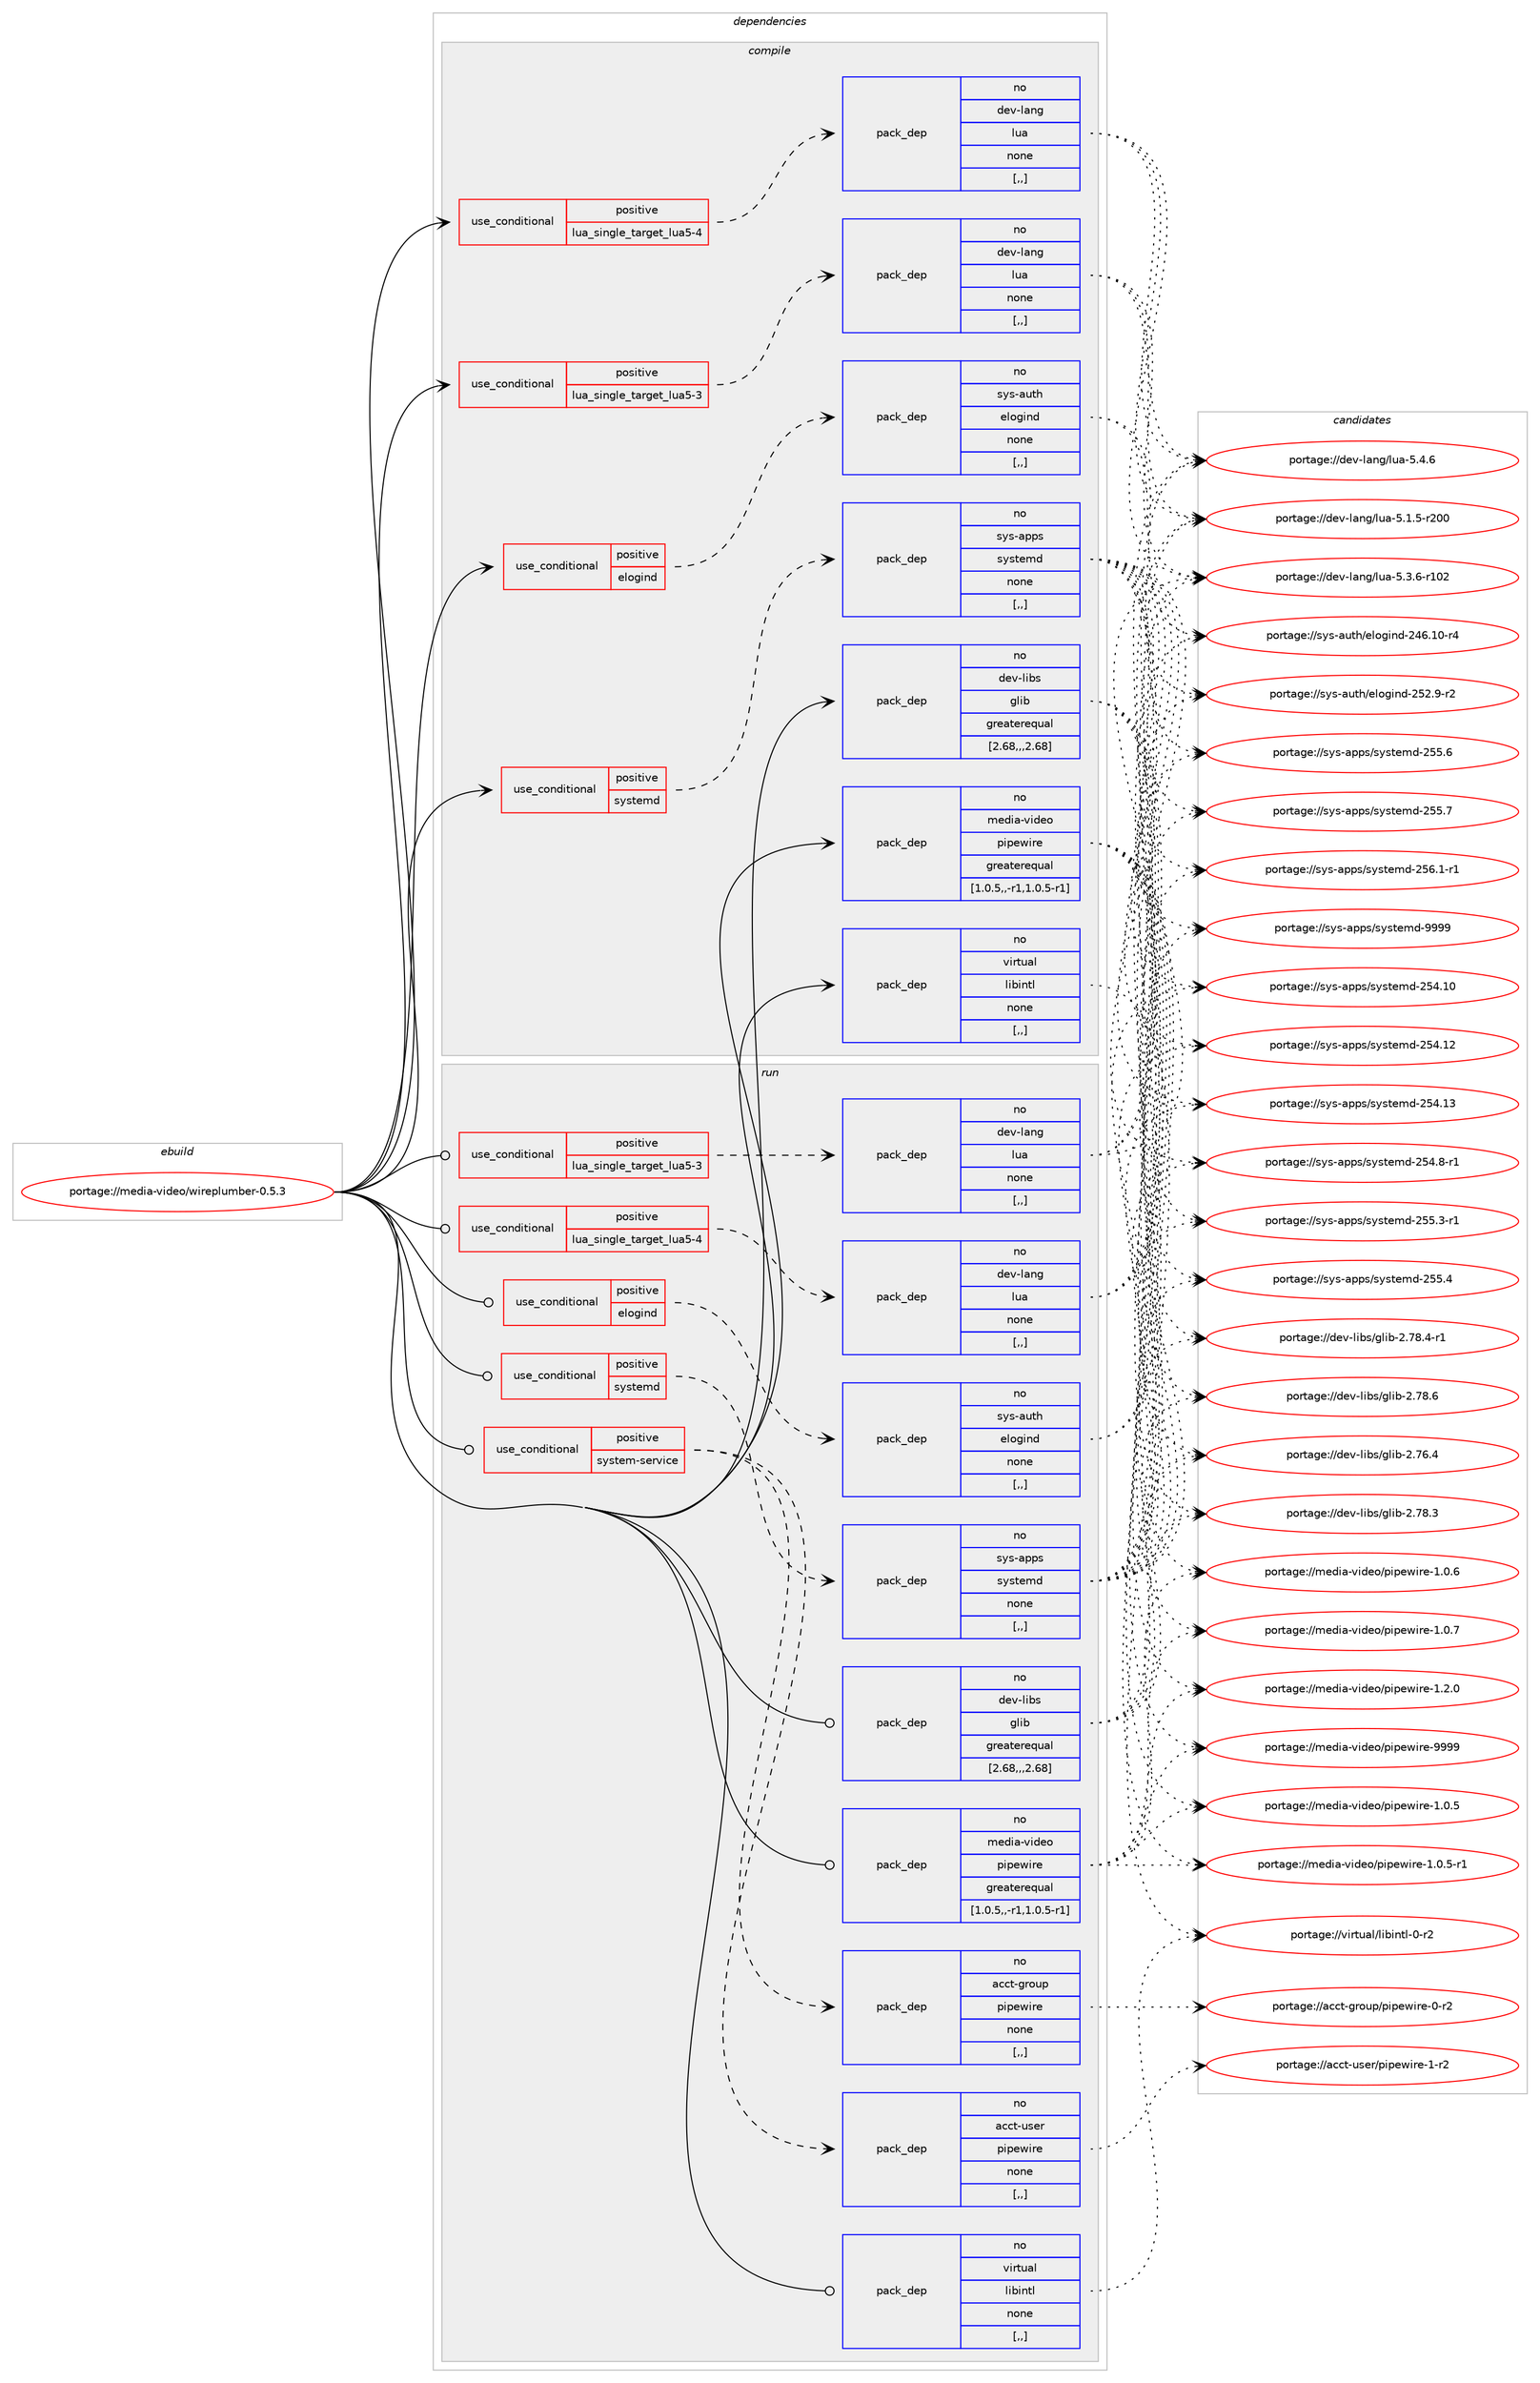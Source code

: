 digraph prolog {

# *************
# Graph options
# *************

newrank=true;
concentrate=true;
compound=true;
graph [rankdir=LR,fontname=Helvetica,fontsize=10,ranksep=1.5];#, ranksep=2.5, nodesep=0.2];
edge  [arrowhead=vee];
node  [fontname=Helvetica,fontsize=10];

# **********
# The ebuild
# **********

subgraph cluster_leftcol {
color=gray;
rank=same;
label=<<i>ebuild</i>>;
id [label="portage://media-video/wireplumber-0.5.3", color=red, width=4, href="../media-video/wireplumber-0.5.3.svg"];
}

# ****************
# The dependencies
# ****************

subgraph cluster_midcol {
color=gray;
label=<<i>dependencies</i>>;
subgraph cluster_compile {
fillcolor="#eeeeee";
style=filled;
label=<<i>compile</i>>;
subgraph cond84394 {
dependency328194 [label=<<TABLE BORDER="0" CELLBORDER="1" CELLSPACING="0" CELLPADDING="4"><TR><TD ROWSPAN="3" CELLPADDING="10">use_conditional</TD></TR><TR><TD>positive</TD></TR><TR><TD>elogind</TD></TR></TABLE>>, shape=none, color=red];
subgraph pack241313 {
dependency328195 [label=<<TABLE BORDER="0" CELLBORDER="1" CELLSPACING="0" CELLPADDING="4" WIDTH="220"><TR><TD ROWSPAN="6" CELLPADDING="30">pack_dep</TD></TR><TR><TD WIDTH="110">no</TD></TR><TR><TD>sys-auth</TD></TR><TR><TD>elogind</TD></TR><TR><TD>none</TD></TR><TR><TD>[,,]</TD></TR></TABLE>>, shape=none, color=blue];
}
dependency328194:e -> dependency328195:w [weight=20,style="dashed",arrowhead="vee"];
}
id:e -> dependency328194:w [weight=20,style="solid",arrowhead="vee"];
subgraph cond84395 {
dependency328196 [label=<<TABLE BORDER="0" CELLBORDER="1" CELLSPACING="0" CELLPADDING="4"><TR><TD ROWSPAN="3" CELLPADDING="10">use_conditional</TD></TR><TR><TD>positive</TD></TR><TR><TD>lua_single_target_lua5-3</TD></TR></TABLE>>, shape=none, color=red];
subgraph pack241314 {
dependency328197 [label=<<TABLE BORDER="0" CELLBORDER="1" CELLSPACING="0" CELLPADDING="4" WIDTH="220"><TR><TD ROWSPAN="6" CELLPADDING="30">pack_dep</TD></TR><TR><TD WIDTH="110">no</TD></TR><TR><TD>dev-lang</TD></TR><TR><TD>lua</TD></TR><TR><TD>none</TD></TR><TR><TD>[,,]</TD></TR></TABLE>>, shape=none, color=blue];
}
dependency328196:e -> dependency328197:w [weight=20,style="dashed",arrowhead="vee"];
}
id:e -> dependency328196:w [weight=20,style="solid",arrowhead="vee"];
subgraph cond84396 {
dependency328198 [label=<<TABLE BORDER="0" CELLBORDER="1" CELLSPACING="0" CELLPADDING="4"><TR><TD ROWSPAN="3" CELLPADDING="10">use_conditional</TD></TR><TR><TD>positive</TD></TR><TR><TD>lua_single_target_lua5-4</TD></TR></TABLE>>, shape=none, color=red];
subgraph pack241315 {
dependency328199 [label=<<TABLE BORDER="0" CELLBORDER="1" CELLSPACING="0" CELLPADDING="4" WIDTH="220"><TR><TD ROWSPAN="6" CELLPADDING="30">pack_dep</TD></TR><TR><TD WIDTH="110">no</TD></TR><TR><TD>dev-lang</TD></TR><TR><TD>lua</TD></TR><TR><TD>none</TD></TR><TR><TD>[,,]</TD></TR></TABLE>>, shape=none, color=blue];
}
dependency328198:e -> dependency328199:w [weight=20,style="dashed",arrowhead="vee"];
}
id:e -> dependency328198:w [weight=20,style="solid",arrowhead="vee"];
subgraph cond84397 {
dependency328200 [label=<<TABLE BORDER="0" CELLBORDER="1" CELLSPACING="0" CELLPADDING="4"><TR><TD ROWSPAN="3" CELLPADDING="10">use_conditional</TD></TR><TR><TD>positive</TD></TR><TR><TD>systemd</TD></TR></TABLE>>, shape=none, color=red];
subgraph pack241316 {
dependency328201 [label=<<TABLE BORDER="0" CELLBORDER="1" CELLSPACING="0" CELLPADDING="4" WIDTH="220"><TR><TD ROWSPAN="6" CELLPADDING="30">pack_dep</TD></TR><TR><TD WIDTH="110">no</TD></TR><TR><TD>sys-apps</TD></TR><TR><TD>systemd</TD></TR><TR><TD>none</TD></TR><TR><TD>[,,]</TD></TR></TABLE>>, shape=none, color=blue];
}
dependency328200:e -> dependency328201:w [weight=20,style="dashed",arrowhead="vee"];
}
id:e -> dependency328200:w [weight=20,style="solid",arrowhead="vee"];
subgraph pack241317 {
dependency328202 [label=<<TABLE BORDER="0" CELLBORDER="1" CELLSPACING="0" CELLPADDING="4" WIDTH="220"><TR><TD ROWSPAN="6" CELLPADDING="30">pack_dep</TD></TR><TR><TD WIDTH="110">no</TD></TR><TR><TD>dev-libs</TD></TR><TR><TD>glib</TD></TR><TR><TD>greaterequal</TD></TR><TR><TD>[2.68,,,2.68]</TD></TR></TABLE>>, shape=none, color=blue];
}
id:e -> dependency328202:w [weight=20,style="solid",arrowhead="vee"];
subgraph pack241318 {
dependency328203 [label=<<TABLE BORDER="0" CELLBORDER="1" CELLSPACING="0" CELLPADDING="4" WIDTH="220"><TR><TD ROWSPAN="6" CELLPADDING="30">pack_dep</TD></TR><TR><TD WIDTH="110">no</TD></TR><TR><TD>media-video</TD></TR><TR><TD>pipewire</TD></TR><TR><TD>greaterequal</TD></TR><TR><TD>[1.0.5,,-r1,1.0.5-r1]</TD></TR></TABLE>>, shape=none, color=blue];
}
id:e -> dependency328203:w [weight=20,style="solid",arrowhead="vee"];
subgraph pack241319 {
dependency328204 [label=<<TABLE BORDER="0" CELLBORDER="1" CELLSPACING="0" CELLPADDING="4" WIDTH="220"><TR><TD ROWSPAN="6" CELLPADDING="30">pack_dep</TD></TR><TR><TD WIDTH="110">no</TD></TR><TR><TD>virtual</TD></TR><TR><TD>libintl</TD></TR><TR><TD>none</TD></TR><TR><TD>[,,]</TD></TR></TABLE>>, shape=none, color=blue];
}
id:e -> dependency328204:w [weight=20,style="solid",arrowhead="vee"];
}
subgraph cluster_compileandrun {
fillcolor="#eeeeee";
style=filled;
label=<<i>compile and run</i>>;
}
subgraph cluster_run {
fillcolor="#eeeeee";
style=filled;
label=<<i>run</i>>;
subgraph cond84398 {
dependency328205 [label=<<TABLE BORDER="0" CELLBORDER="1" CELLSPACING="0" CELLPADDING="4"><TR><TD ROWSPAN="3" CELLPADDING="10">use_conditional</TD></TR><TR><TD>positive</TD></TR><TR><TD>elogind</TD></TR></TABLE>>, shape=none, color=red];
subgraph pack241320 {
dependency328206 [label=<<TABLE BORDER="0" CELLBORDER="1" CELLSPACING="0" CELLPADDING="4" WIDTH="220"><TR><TD ROWSPAN="6" CELLPADDING="30">pack_dep</TD></TR><TR><TD WIDTH="110">no</TD></TR><TR><TD>sys-auth</TD></TR><TR><TD>elogind</TD></TR><TR><TD>none</TD></TR><TR><TD>[,,]</TD></TR></TABLE>>, shape=none, color=blue];
}
dependency328205:e -> dependency328206:w [weight=20,style="dashed",arrowhead="vee"];
}
id:e -> dependency328205:w [weight=20,style="solid",arrowhead="odot"];
subgraph cond84399 {
dependency328207 [label=<<TABLE BORDER="0" CELLBORDER="1" CELLSPACING="0" CELLPADDING="4"><TR><TD ROWSPAN="3" CELLPADDING="10">use_conditional</TD></TR><TR><TD>positive</TD></TR><TR><TD>lua_single_target_lua5-3</TD></TR></TABLE>>, shape=none, color=red];
subgraph pack241321 {
dependency328208 [label=<<TABLE BORDER="0" CELLBORDER="1" CELLSPACING="0" CELLPADDING="4" WIDTH="220"><TR><TD ROWSPAN="6" CELLPADDING="30">pack_dep</TD></TR><TR><TD WIDTH="110">no</TD></TR><TR><TD>dev-lang</TD></TR><TR><TD>lua</TD></TR><TR><TD>none</TD></TR><TR><TD>[,,]</TD></TR></TABLE>>, shape=none, color=blue];
}
dependency328207:e -> dependency328208:w [weight=20,style="dashed",arrowhead="vee"];
}
id:e -> dependency328207:w [weight=20,style="solid",arrowhead="odot"];
subgraph cond84400 {
dependency328209 [label=<<TABLE BORDER="0" CELLBORDER="1" CELLSPACING="0" CELLPADDING="4"><TR><TD ROWSPAN="3" CELLPADDING="10">use_conditional</TD></TR><TR><TD>positive</TD></TR><TR><TD>lua_single_target_lua5-4</TD></TR></TABLE>>, shape=none, color=red];
subgraph pack241322 {
dependency328210 [label=<<TABLE BORDER="0" CELLBORDER="1" CELLSPACING="0" CELLPADDING="4" WIDTH="220"><TR><TD ROWSPAN="6" CELLPADDING="30">pack_dep</TD></TR><TR><TD WIDTH="110">no</TD></TR><TR><TD>dev-lang</TD></TR><TR><TD>lua</TD></TR><TR><TD>none</TD></TR><TR><TD>[,,]</TD></TR></TABLE>>, shape=none, color=blue];
}
dependency328209:e -> dependency328210:w [weight=20,style="dashed",arrowhead="vee"];
}
id:e -> dependency328209:w [weight=20,style="solid",arrowhead="odot"];
subgraph cond84401 {
dependency328211 [label=<<TABLE BORDER="0" CELLBORDER="1" CELLSPACING="0" CELLPADDING="4"><TR><TD ROWSPAN="3" CELLPADDING="10">use_conditional</TD></TR><TR><TD>positive</TD></TR><TR><TD>system-service</TD></TR></TABLE>>, shape=none, color=red];
subgraph pack241323 {
dependency328212 [label=<<TABLE BORDER="0" CELLBORDER="1" CELLSPACING="0" CELLPADDING="4" WIDTH="220"><TR><TD ROWSPAN="6" CELLPADDING="30">pack_dep</TD></TR><TR><TD WIDTH="110">no</TD></TR><TR><TD>acct-user</TD></TR><TR><TD>pipewire</TD></TR><TR><TD>none</TD></TR><TR><TD>[,,]</TD></TR></TABLE>>, shape=none, color=blue];
}
dependency328211:e -> dependency328212:w [weight=20,style="dashed",arrowhead="vee"];
subgraph pack241324 {
dependency328213 [label=<<TABLE BORDER="0" CELLBORDER="1" CELLSPACING="0" CELLPADDING="4" WIDTH="220"><TR><TD ROWSPAN="6" CELLPADDING="30">pack_dep</TD></TR><TR><TD WIDTH="110">no</TD></TR><TR><TD>acct-group</TD></TR><TR><TD>pipewire</TD></TR><TR><TD>none</TD></TR><TR><TD>[,,]</TD></TR></TABLE>>, shape=none, color=blue];
}
dependency328211:e -> dependency328213:w [weight=20,style="dashed",arrowhead="vee"];
}
id:e -> dependency328211:w [weight=20,style="solid",arrowhead="odot"];
subgraph cond84402 {
dependency328214 [label=<<TABLE BORDER="0" CELLBORDER="1" CELLSPACING="0" CELLPADDING="4"><TR><TD ROWSPAN="3" CELLPADDING="10">use_conditional</TD></TR><TR><TD>positive</TD></TR><TR><TD>systemd</TD></TR></TABLE>>, shape=none, color=red];
subgraph pack241325 {
dependency328215 [label=<<TABLE BORDER="0" CELLBORDER="1" CELLSPACING="0" CELLPADDING="4" WIDTH="220"><TR><TD ROWSPAN="6" CELLPADDING="30">pack_dep</TD></TR><TR><TD WIDTH="110">no</TD></TR><TR><TD>sys-apps</TD></TR><TR><TD>systemd</TD></TR><TR><TD>none</TD></TR><TR><TD>[,,]</TD></TR></TABLE>>, shape=none, color=blue];
}
dependency328214:e -> dependency328215:w [weight=20,style="dashed",arrowhead="vee"];
}
id:e -> dependency328214:w [weight=20,style="solid",arrowhead="odot"];
subgraph pack241326 {
dependency328216 [label=<<TABLE BORDER="0" CELLBORDER="1" CELLSPACING="0" CELLPADDING="4" WIDTH="220"><TR><TD ROWSPAN="6" CELLPADDING="30">pack_dep</TD></TR><TR><TD WIDTH="110">no</TD></TR><TR><TD>dev-libs</TD></TR><TR><TD>glib</TD></TR><TR><TD>greaterequal</TD></TR><TR><TD>[2.68,,,2.68]</TD></TR></TABLE>>, shape=none, color=blue];
}
id:e -> dependency328216:w [weight=20,style="solid",arrowhead="odot"];
subgraph pack241327 {
dependency328217 [label=<<TABLE BORDER="0" CELLBORDER="1" CELLSPACING="0" CELLPADDING="4" WIDTH="220"><TR><TD ROWSPAN="6" CELLPADDING="30">pack_dep</TD></TR><TR><TD WIDTH="110">no</TD></TR><TR><TD>media-video</TD></TR><TR><TD>pipewire</TD></TR><TR><TD>greaterequal</TD></TR><TR><TD>[1.0.5,,-r1,1.0.5-r1]</TD></TR></TABLE>>, shape=none, color=blue];
}
id:e -> dependency328217:w [weight=20,style="solid",arrowhead="odot"];
subgraph pack241328 {
dependency328218 [label=<<TABLE BORDER="0" CELLBORDER="1" CELLSPACING="0" CELLPADDING="4" WIDTH="220"><TR><TD ROWSPAN="6" CELLPADDING="30">pack_dep</TD></TR><TR><TD WIDTH="110">no</TD></TR><TR><TD>virtual</TD></TR><TR><TD>libintl</TD></TR><TR><TD>none</TD></TR><TR><TD>[,,]</TD></TR></TABLE>>, shape=none, color=blue];
}
id:e -> dependency328218:w [weight=20,style="solid",arrowhead="odot"];
}
}

# **************
# The candidates
# **************

subgraph cluster_choices {
rank=same;
color=gray;
label=<<i>candidates</i>>;

subgraph choice241313 {
color=black;
nodesep=1;
choice115121115459711711610447101108111103105110100455052544649484511452 [label="portage://sys-auth/elogind-246.10-r4", color=red, width=4,href="../sys-auth/elogind-246.10-r4.svg"];
choice1151211154597117116104471011081111031051101004550535046574511450 [label="portage://sys-auth/elogind-252.9-r2", color=red, width=4,href="../sys-auth/elogind-252.9-r2.svg"];
dependency328195:e -> choice115121115459711711610447101108111103105110100455052544649484511452:w [style=dotted,weight="100"];
dependency328195:e -> choice1151211154597117116104471011081111031051101004550535046574511450:w [style=dotted,weight="100"];
}
subgraph choice241314 {
color=black;
nodesep=1;
choice1001011184510897110103471081179745534649465345114504848 [label="portage://dev-lang/lua-5.1.5-r200", color=red, width=4,href="../dev-lang/lua-5.1.5-r200.svg"];
choice1001011184510897110103471081179745534651465445114494850 [label="portage://dev-lang/lua-5.3.6-r102", color=red, width=4,href="../dev-lang/lua-5.3.6-r102.svg"];
choice10010111845108971101034710811797455346524654 [label="portage://dev-lang/lua-5.4.6", color=red, width=4,href="../dev-lang/lua-5.4.6.svg"];
dependency328197:e -> choice1001011184510897110103471081179745534649465345114504848:w [style=dotted,weight="100"];
dependency328197:e -> choice1001011184510897110103471081179745534651465445114494850:w [style=dotted,weight="100"];
dependency328197:e -> choice10010111845108971101034710811797455346524654:w [style=dotted,weight="100"];
}
subgraph choice241315 {
color=black;
nodesep=1;
choice1001011184510897110103471081179745534649465345114504848 [label="portage://dev-lang/lua-5.1.5-r200", color=red, width=4,href="../dev-lang/lua-5.1.5-r200.svg"];
choice1001011184510897110103471081179745534651465445114494850 [label="portage://dev-lang/lua-5.3.6-r102", color=red, width=4,href="../dev-lang/lua-5.3.6-r102.svg"];
choice10010111845108971101034710811797455346524654 [label="portage://dev-lang/lua-5.4.6", color=red, width=4,href="../dev-lang/lua-5.4.6.svg"];
dependency328199:e -> choice1001011184510897110103471081179745534649465345114504848:w [style=dotted,weight="100"];
dependency328199:e -> choice1001011184510897110103471081179745534651465445114494850:w [style=dotted,weight="100"];
dependency328199:e -> choice10010111845108971101034710811797455346524654:w [style=dotted,weight="100"];
}
subgraph choice241316 {
color=black;
nodesep=1;
choice11512111545971121121154711512111511610110910045505352464948 [label="portage://sys-apps/systemd-254.10", color=red, width=4,href="../sys-apps/systemd-254.10.svg"];
choice11512111545971121121154711512111511610110910045505352464950 [label="portage://sys-apps/systemd-254.12", color=red, width=4,href="../sys-apps/systemd-254.12.svg"];
choice11512111545971121121154711512111511610110910045505352464951 [label="portage://sys-apps/systemd-254.13", color=red, width=4,href="../sys-apps/systemd-254.13.svg"];
choice1151211154597112112115471151211151161011091004550535246564511449 [label="portage://sys-apps/systemd-254.8-r1", color=red, width=4,href="../sys-apps/systemd-254.8-r1.svg"];
choice1151211154597112112115471151211151161011091004550535346514511449 [label="portage://sys-apps/systemd-255.3-r1", color=red, width=4,href="../sys-apps/systemd-255.3-r1.svg"];
choice115121115459711211211547115121115116101109100455053534652 [label="portage://sys-apps/systemd-255.4", color=red, width=4,href="../sys-apps/systemd-255.4.svg"];
choice115121115459711211211547115121115116101109100455053534654 [label="portage://sys-apps/systemd-255.6", color=red, width=4,href="../sys-apps/systemd-255.6.svg"];
choice115121115459711211211547115121115116101109100455053534655 [label="portage://sys-apps/systemd-255.7", color=red, width=4,href="../sys-apps/systemd-255.7.svg"];
choice1151211154597112112115471151211151161011091004550535446494511449 [label="portage://sys-apps/systemd-256.1-r1", color=red, width=4,href="../sys-apps/systemd-256.1-r1.svg"];
choice1151211154597112112115471151211151161011091004557575757 [label="portage://sys-apps/systemd-9999", color=red, width=4,href="../sys-apps/systemd-9999.svg"];
dependency328201:e -> choice11512111545971121121154711512111511610110910045505352464948:w [style=dotted,weight="100"];
dependency328201:e -> choice11512111545971121121154711512111511610110910045505352464950:w [style=dotted,weight="100"];
dependency328201:e -> choice11512111545971121121154711512111511610110910045505352464951:w [style=dotted,weight="100"];
dependency328201:e -> choice1151211154597112112115471151211151161011091004550535246564511449:w [style=dotted,weight="100"];
dependency328201:e -> choice1151211154597112112115471151211151161011091004550535346514511449:w [style=dotted,weight="100"];
dependency328201:e -> choice115121115459711211211547115121115116101109100455053534652:w [style=dotted,weight="100"];
dependency328201:e -> choice115121115459711211211547115121115116101109100455053534654:w [style=dotted,weight="100"];
dependency328201:e -> choice115121115459711211211547115121115116101109100455053534655:w [style=dotted,weight="100"];
dependency328201:e -> choice1151211154597112112115471151211151161011091004550535446494511449:w [style=dotted,weight="100"];
dependency328201:e -> choice1151211154597112112115471151211151161011091004557575757:w [style=dotted,weight="100"];
}
subgraph choice241317 {
color=black;
nodesep=1;
choice1001011184510810598115471031081059845504655544652 [label="portage://dev-libs/glib-2.76.4", color=red, width=4,href="../dev-libs/glib-2.76.4.svg"];
choice1001011184510810598115471031081059845504655564651 [label="portage://dev-libs/glib-2.78.3", color=red, width=4,href="../dev-libs/glib-2.78.3.svg"];
choice10010111845108105981154710310810598455046555646524511449 [label="portage://dev-libs/glib-2.78.4-r1", color=red, width=4,href="../dev-libs/glib-2.78.4-r1.svg"];
choice1001011184510810598115471031081059845504655564654 [label="portage://dev-libs/glib-2.78.6", color=red, width=4,href="../dev-libs/glib-2.78.6.svg"];
dependency328202:e -> choice1001011184510810598115471031081059845504655544652:w [style=dotted,weight="100"];
dependency328202:e -> choice1001011184510810598115471031081059845504655564651:w [style=dotted,weight="100"];
dependency328202:e -> choice10010111845108105981154710310810598455046555646524511449:w [style=dotted,weight="100"];
dependency328202:e -> choice1001011184510810598115471031081059845504655564654:w [style=dotted,weight="100"];
}
subgraph choice241318 {
color=black;
nodesep=1;
choice109101100105974511810510010111147112105112101119105114101454946484653 [label="portage://media-video/pipewire-1.0.5", color=red, width=4,href="../media-video/pipewire-1.0.5.svg"];
choice1091011001059745118105100101111471121051121011191051141014549464846534511449 [label="portage://media-video/pipewire-1.0.5-r1", color=red, width=4,href="../media-video/pipewire-1.0.5-r1.svg"];
choice109101100105974511810510010111147112105112101119105114101454946484654 [label="portage://media-video/pipewire-1.0.6", color=red, width=4,href="../media-video/pipewire-1.0.6.svg"];
choice109101100105974511810510010111147112105112101119105114101454946484655 [label="portage://media-video/pipewire-1.0.7", color=red, width=4,href="../media-video/pipewire-1.0.7.svg"];
choice109101100105974511810510010111147112105112101119105114101454946504648 [label="portage://media-video/pipewire-1.2.0", color=red, width=4,href="../media-video/pipewire-1.2.0.svg"];
choice1091011001059745118105100101111471121051121011191051141014557575757 [label="portage://media-video/pipewire-9999", color=red, width=4,href="../media-video/pipewire-9999.svg"];
dependency328203:e -> choice109101100105974511810510010111147112105112101119105114101454946484653:w [style=dotted,weight="100"];
dependency328203:e -> choice1091011001059745118105100101111471121051121011191051141014549464846534511449:w [style=dotted,weight="100"];
dependency328203:e -> choice109101100105974511810510010111147112105112101119105114101454946484654:w [style=dotted,weight="100"];
dependency328203:e -> choice109101100105974511810510010111147112105112101119105114101454946484655:w [style=dotted,weight="100"];
dependency328203:e -> choice109101100105974511810510010111147112105112101119105114101454946504648:w [style=dotted,weight="100"];
dependency328203:e -> choice1091011001059745118105100101111471121051121011191051141014557575757:w [style=dotted,weight="100"];
}
subgraph choice241319 {
color=black;
nodesep=1;
choice11810511411611797108471081059810511011610845484511450 [label="portage://virtual/libintl-0-r2", color=red, width=4,href="../virtual/libintl-0-r2.svg"];
dependency328204:e -> choice11810511411611797108471081059810511011610845484511450:w [style=dotted,weight="100"];
}
subgraph choice241320 {
color=black;
nodesep=1;
choice115121115459711711610447101108111103105110100455052544649484511452 [label="portage://sys-auth/elogind-246.10-r4", color=red, width=4,href="../sys-auth/elogind-246.10-r4.svg"];
choice1151211154597117116104471011081111031051101004550535046574511450 [label="portage://sys-auth/elogind-252.9-r2", color=red, width=4,href="../sys-auth/elogind-252.9-r2.svg"];
dependency328206:e -> choice115121115459711711610447101108111103105110100455052544649484511452:w [style=dotted,weight="100"];
dependency328206:e -> choice1151211154597117116104471011081111031051101004550535046574511450:w [style=dotted,weight="100"];
}
subgraph choice241321 {
color=black;
nodesep=1;
choice1001011184510897110103471081179745534649465345114504848 [label="portage://dev-lang/lua-5.1.5-r200", color=red, width=4,href="../dev-lang/lua-5.1.5-r200.svg"];
choice1001011184510897110103471081179745534651465445114494850 [label="portage://dev-lang/lua-5.3.6-r102", color=red, width=4,href="../dev-lang/lua-5.3.6-r102.svg"];
choice10010111845108971101034710811797455346524654 [label="portage://dev-lang/lua-5.4.6", color=red, width=4,href="../dev-lang/lua-5.4.6.svg"];
dependency328208:e -> choice1001011184510897110103471081179745534649465345114504848:w [style=dotted,weight="100"];
dependency328208:e -> choice1001011184510897110103471081179745534651465445114494850:w [style=dotted,weight="100"];
dependency328208:e -> choice10010111845108971101034710811797455346524654:w [style=dotted,weight="100"];
}
subgraph choice241322 {
color=black;
nodesep=1;
choice1001011184510897110103471081179745534649465345114504848 [label="portage://dev-lang/lua-5.1.5-r200", color=red, width=4,href="../dev-lang/lua-5.1.5-r200.svg"];
choice1001011184510897110103471081179745534651465445114494850 [label="portage://dev-lang/lua-5.3.6-r102", color=red, width=4,href="../dev-lang/lua-5.3.6-r102.svg"];
choice10010111845108971101034710811797455346524654 [label="portage://dev-lang/lua-5.4.6", color=red, width=4,href="../dev-lang/lua-5.4.6.svg"];
dependency328210:e -> choice1001011184510897110103471081179745534649465345114504848:w [style=dotted,weight="100"];
dependency328210:e -> choice1001011184510897110103471081179745534651465445114494850:w [style=dotted,weight="100"];
dependency328210:e -> choice10010111845108971101034710811797455346524654:w [style=dotted,weight="100"];
}
subgraph choice241323 {
color=black;
nodesep=1;
choice979999116451171151011144711210511210111910511410145494511450 [label="portage://acct-user/pipewire-1-r2", color=red, width=4,href="../acct-user/pipewire-1-r2.svg"];
dependency328212:e -> choice979999116451171151011144711210511210111910511410145494511450:w [style=dotted,weight="100"];
}
subgraph choice241324 {
color=black;
nodesep=1;
choice979999116451031141111171124711210511210111910511410145484511450 [label="portage://acct-group/pipewire-0-r2", color=red, width=4,href="../acct-group/pipewire-0-r2.svg"];
dependency328213:e -> choice979999116451031141111171124711210511210111910511410145484511450:w [style=dotted,weight="100"];
}
subgraph choice241325 {
color=black;
nodesep=1;
choice11512111545971121121154711512111511610110910045505352464948 [label="portage://sys-apps/systemd-254.10", color=red, width=4,href="../sys-apps/systemd-254.10.svg"];
choice11512111545971121121154711512111511610110910045505352464950 [label="portage://sys-apps/systemd-254.12", color=red, width=4,href="../sys-apps/systemd-254.12.svg"];
choice11512111545971121121154711512111511610110910045505352464951 [label="portage://sys-apps/systemd-254.13", color=red, width=4,href="../sys-apps/systemd-254.13.svg"];
choice1151211154597112112115471151211151161011091004550535246564511449 [label="portage://sys-apps/systemd-254.8-r1", color=red, width=4,href="../sys-apps/systemd-254.8-r1.svg"];
choice1151211154597112112115471151211151161011091004550535346514511449 [label="portage://sys-apps/systemd-255.3-r1", color=red, width=4,href="../sys-apps/systemd-255.3-r1.svg"];
choice115121115459711211211547115121115116101109100455053534652 [label="portage://sys-apps/systemd-255.4", color=red, width=4,href="../sys-apps/systemd-255.4.svg"];
choice115121115459711211211547115121115116101109100455053534654 [label="portage://sys-apps/systemd-255.6", color=red, width=4,href="../sys-apps/systemd-255.6.svg"];
choice115121115459711211211547115121115116101109100455053534655 [label="portage://sys-apps/systemd-255.7", color=red, width=4,href="../sys-apps/systemd-255.7.svg"];
choice1151211154597112112115471151211151161011091004550535446494511449 [label="portage://sys-apps/systemd-256.1-r1", color=red, width=4,href="../sys-apps/systemd-256.1-r1.svg"];
choice1151211154597112112115471151211151161011091004557575757 [label="portage://sys-apps/systemd-9999", color=red, width=4,href="../sys-apps/systemd-9999.svg"];
dependency328215:e -> choice11512111545971121121154711512111511610110910045505352464948:w [style=dotted,weight="100"];
dependency328215:e -> choice11512111545971121121154711512111511610110910045505352464950:w [style=dotted,weight="100"];
dependency328215:e -> choice11512111545971121121154711512111511610110910045505352464951:w [style=dotted,weight="100"];
dependency328215:e -> choice1151211154597112112115471151211151161011091004550535246564511449:w [style=dotted,weight="100"];
dependency328215:e -> choice1151211154597112112115471151211151161011091004550535346514511449:w [style=dotted,weight="100"];
dependency328215:e -> choice115121115459711211211547115121115116101109100455053534652:w [style=dotted,weight="100"];
dependency328215:e -> choice115121115459711211211547115121115116101109100455053534654:w [style=dotted,weight="100"];
dependency328215:e -> choice115121115459711211211547115121115116101109100455053534655:w [style=dotted,weight="100"];
dependency328215:e -> choice1151211154597112112115471151211151161011091004550535446494511449:w [style=dotted,weight="100"];
dependency328215:e -> choice1151211154597112112115471151211151161011091004557575757:w [style=dotted,weight="100"];
}
subgraph choice241326 {
color=black;
nodesep=1;
choice1001011184510810598115471031081059845504655544652 [label="portage://dev-libs/glib-2.76.4", color=red, width=4,href="../dev-libs/glib-2.76.4.svg"];
choice1001011184510810598115471031081059845504655564651 [label="portage://dev-libs/glib-2.78.3", color=red, width=4,href="../dev-libs/glib-2.78.3.svg"];
choice10010111845108105981154710310810598455046555646524511449 [label="portage://dev-libs/glib-2.78.4-r1", color=red, width=4,href="../dev-libs/glib-2.78.4-r1.svg"];
choice1001011184510810598115471031081059845504655564654 [label="portage://dev-libs/glib-2.78.6", color=red, width=4,href="../dev-libs/glib-2.78.6.svg"];
dependency328216:e -> choice1001011184510810598115471031081059845504655544652:w [style=dotted,weight="100"];
dependency328216:e -> choice1001011184510810598115471031081059845504655564651:w [style=dotted,weight="100"];
dependency328216:e -> choice10010111845108105981154710310810598455046555646524511449:w [style=dotted,weight="100"];
dependency328216:e -> choice1001011184510810598115471031081059845504655564654:w [style=dotted,weight="100"];
}
subgraph choice241327 {
color=black;
nodesep=1;
choice109101100105974511810510010111147112105112101119105114101454946484653 [label="portage://media-video/pipewire-1.0.5", color=red, width=4,href="../media-video/pipewire-1.0.5.svg"];
choice1091011001059745118105100101111471121051121011191051141014549464846534511449 [label="portage://media-video/pipewire-1.0.5-r1", color=red, width=4,href="../media-video/pipewire-1.0.5-r1.svg"];
choice109101100105974511810510010111147112105112101119105114101454946484654 [label="portage://media-video/pipewire-1.0.6", color=red, width=4,href="../media-video/pipewire-1.0.6.svg"];
choice109101100105974511810510010111147112105112101119105114101454946484655 [label="portage://media-video/pipewire-1.0.7", color=red, width=4,href="../media-video/pipewire-1.0.7.svg"];
choice109101100105974511810510010111147112105112101119105114101454946504648 [label="portage://media-video/pipewire-1.2.0", color=red, width=4,href="../media-video/pipewire-1.2.0.svg"];
choice1091011001059745118105100101111471121051121011191051141014557575757 [label="portage://media-video/pipewire-9999", color=red, width=4,href="../media-video/pipewire-9999.svg"];
dependency328217:e -> choice109101100105974511810510010111147112105112101119105114101454946484653:w [style=dotted,weight="100"];
dependency328217:e -> choice1091011001059745118105100101111471121051121011191051141014549464846534511449:w [style=dotted,weight="100"];
dependency328217:e -> choice109101100105974511810510010111147112105112101119105114101454946484654:w [style=dotted,weight="100"];
dependency328217:e -> choice109101100105974511810510010111147112105112101119105114101454946484655:w [style=dotted,weight="100"];
dependency328217:e -> choice109101100105974511810510010111147112105112101119105114101454946504648:w [style=dotted,weight="100"];
dependency328217:e -> choice1091011001059745118105100101111471121051121011191051141014557575757:w [style=dotted,weight="100"];
}
subgraph choice241328 {
color=black;
nodesep=1;
choice11810511411611797108471081059810511011610845484511450 [label="portage://virtual/libintl-0-r2", color=red, width=4,href="../virtual/libintl-0-r2.svg"];
dependency328218:e -> choice11810511411611797108471081059810511011610845484511450:w [style=dotted,weight="100"];
}
}

}

